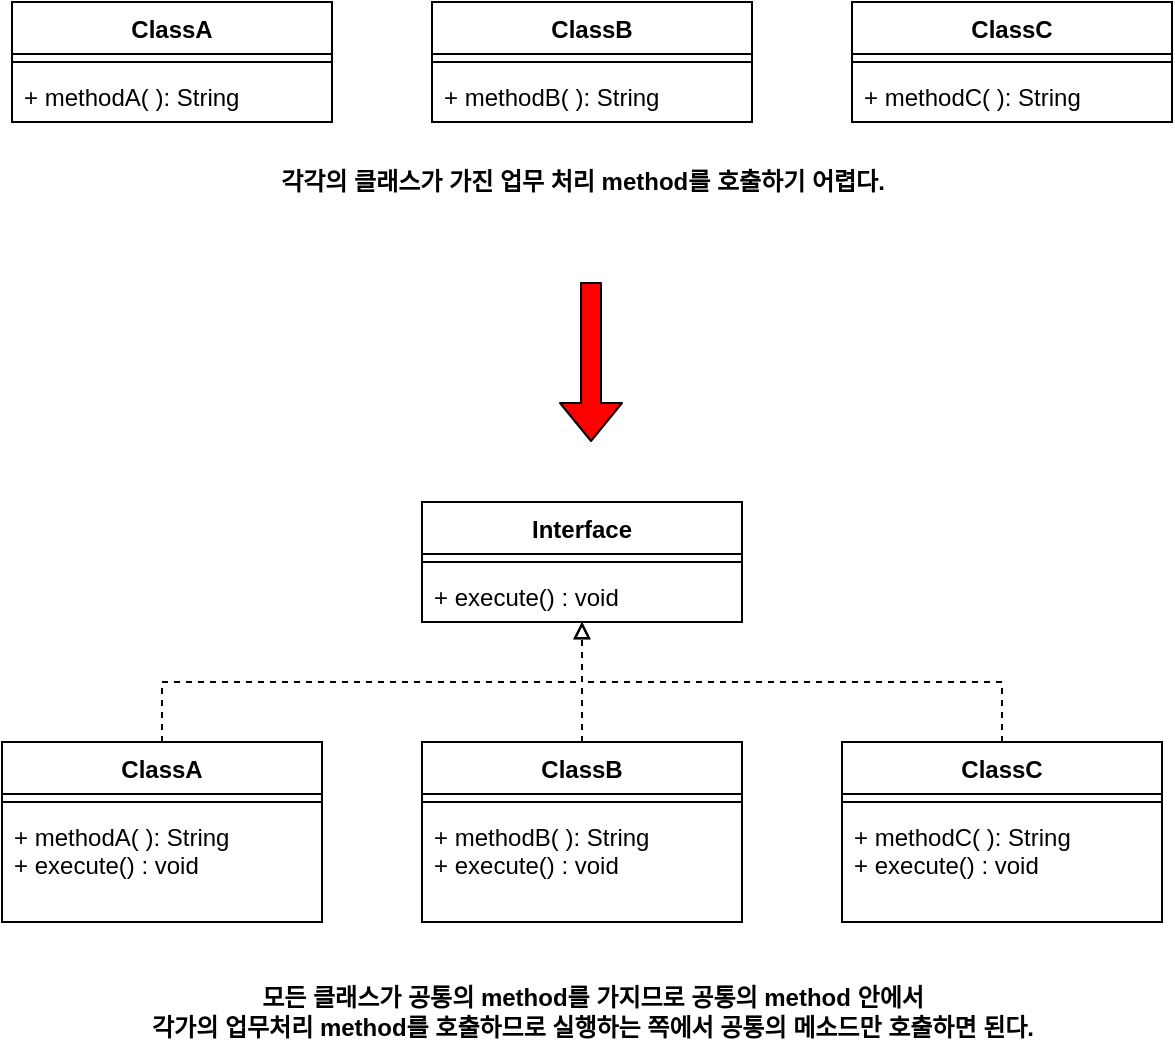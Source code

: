 <mxfile version="14.7.3" type="github">
  <diagram id="C5RBs43oDa-KdzZeNtuy" name="Page-1">
    <mxGraphModel dx="1004" dy="752" grid="1" gridSize="10" guides="1" tooltips="1" connect="1" arrows="1" fold="1" page="1" pageScale="1" pageWidth="827" pageHeight="1169" math="0" shadow="0">
      <root>
        <mxCell id="WIyWlLk6GJQsqaUBKTNV-0" />
        <mxCell id="WIyWlLk6GJQsqaUBKTNV-1" parent="WIyWlLk6GJQsqaUBKTNV-0" />
        <mxCell id="iYUgRoqIArH-IEhhzyDC-0" value="ClassA" style="swimlane;fontStyle=1;align=center;verticalAlign=top;childLayout=stackLayout;horizontal=1;startSize=26;horizontalStack=0;resizeParent=1;resizeParentMax=0;resizeLast=0;collapsible=1;marginBottom=0;" vertex="1" parent="WIyWlLk6GJQsqaUBKTNV-1">
          <mxGeometry x="110" y="190" width="160" height="60" as="geometry" />
        </mxCell>
        <mxCell id="iYUgRoqIArH-IEhhzyDC-2" value="" style="line;strokeWidth=1;fillColor=none;align=left;verticalAlign=middle;spacingTop=-1;spacingLeft=3;spacingRight=3;rotatable=0;labelPosition=right;points=[];portConstraint=eastwest;" vertex="1" parent="iYUgRoqIArH-IEhhzyDC-0">
          <mxGeometry y="26" width="160" height="8" as="geometry" />
        </mxCell>
        <mxCell id="iYUgRoqIArH-IEhhzyDC-3" value="+ methodA( ): String" style="text;strokeColor=none;fillColor=none;align=left;verticalAlign=top;spacingLeft=4;spacingRight=4;overflow=hidden;rotatable=0;points=[[0,0.5],[1,0.5]];portConstraint=eastwest;" vertex="1" parent="iYUgRoqIArH-IEhhzyDC-0">
          <mxGeometry y="34" width="160" height="26" as="geometry" />
        </mxCell>
        <mxCell id="iYUgRoqIArH-IEhhzyDC-4" value="ClassB" style="swimlane;fontStyle=1;align=center;verticalAlign=top;childLayout=stackLayout;horizontal=1;startSize=26;horizontalStack=0;resizeParent=1;resizeParentMax=0;resizeLast=0;collapsible=1;marginBottom=0;" vertex="1" parent="WIyWlLk6GJQsqaUBKTNV-1">
          <mxGeometry x="320" y="190" width="160" height="60" as="geometry" />
        </mxCell>
        <mxCell id="iYUgRoqIArH-IEhhzyDC-5" value="" style="line;strokeWidth=1;fillColor=none;align=left;verticalAlign=middle;spacingTop=-1;spacingLeft=3;spacingRight=3;rotatable=0;labelPosition=right;points=[];portConstraint=eastwest;" vertex="1" parent="iYUgRoqIArH-IEhhzyDC-4">
          <mxGeometry y="26" width="160" height="8" as="geometry" />
        </mxCell>
        <mxCell id="iYUgRoqIArH-IEhhzyDC-6" value="+ methodB( ): String" style="text;strokeColor=none;fillColor=none;align=left;verticalAlign=top;spacingLeft=4;spacingRight=4;overflow=hidden;rotatable=0;points=[[0,0.5],[1,0.5]];portConstraint=eastwest;" vertex="1" parent="iYUgRoqIArH-IEhhzyDC-4">
          <mxGeometry y="34" width="160" height="26" as="geometry" />
        </mxCell>
        <mxCell id="iYUgRoqIArH-IEhhzyDC-7" value="ClassC" style="swimlane;fontStyle=1;align=center;verticalAlign=top;childLayout=stackLayout;horizontal=1;startSize=26;horizontalStack=0;resizeParent=1;resizeParentMax=0;resizeLast=0;collapsible=1;marginBottom=0;" vertex="1" parent="WIyWlLk6GJQsqaUBKTNV-1">
          <mxGeometry x="530" y="190" width="160" height="60" as="geometry" />
        </mxCell>
        <mxCell id="iYUgRoqIArH-IEhhzyDC-8" value="" style="line;strokeWidth=1;fillColor=none;align=left;verticalAlign=middle;spacingTop=-1;spacingLeft=3;spacingRight=3;rotatable=0;labelPosition=right;points=[];portConstraint=eastwest;" vertex="1" parent="iYUgRoqIArH-IEhhzyDC-7">
          <mxGeometry y="26" width="160" height="8" as="geometry" />
        </mxCell>
        <mxCell id="iYUgRoqIArH-IEhhzyDC-9" value="+ methodC( ): String" style="text;strokeColor=none;fillColor=none;align=left;verticalAlign=top;spacingLeft=4;spacingRight=4;overflow=hidden;rotatable=0;points=[[0,0.5],[1,0.5]];portConstraint=eastwest;" vertex="1" parent="iYUgRoqIArH-IEhhzyDC-7">
          <mxGeometry y="34" width="160" height="26" as="geometry" />
        </mxCell>
        <mxCell id="iYUgRoqIArH-IEhhzyDC-10" value="각각의 클래스가 가진 업무 처리 method를 호출하기 어렵다." style="text;html=1;align=center;verticalAlign=middle;resizable=0;points=[];autosize=1;strokeColor=none;fontStyle=1" vertex="1" parent="WIyWlLk6GJQsqaUBKTNV-1">
          <mxGeometry x="225" y="270" width="340" height="20" as="geometry" />
        </mxCell>
        <mxCell id="iYUgRoqIArH-IEhhzyDC-26" style="edgeStyle=orthogonalEdgeStyle;rounded=0;orthogonalLoop=1;jettySize=auto;html=1;exitX=0.5;exitY=0;exitDx=0;exitDy=0;dashed=1;endFill=0;endArrow=block;" edge="1" parent="WIyWlLk6GJQsqaUBKTNV-1" source="iYUgRoqIArH-IEhhzyDC-11" target="iYUgRoqIArH-IEhhzyDC-20">
          <mxGeometry relative="1" as="geometry" />
        </mxCell>
        <mxCell id="iYUgRoqIArH-IEhhzyDC-11" value="ClassA" style="swimlane;fontStyle=1;align=center;verticalAlign=top;childLayout=stackLayout;horizontal=1;startSize=26;horizontalStack=0;resizeParent=1;resizeParentMax=0;resizeLast=0;collapsible=1;marginBottom=0;" vertex="1" parent="WIyWlLk6GJQsqaUBKTNV-1">
          <mxGeometry x="105" y="560" width="160" height="90" as="geometry" />
        </mxCell>
        <mxCell id="iYUgRoqIArH-IEhhzyDC-12" value="" style="line;strokeWidth=1;fillColor=none;align=left;verticalAlign=middle;spacingTop=-1;spacingLeft=3;spacingRight=3;rotatable=0;labelPosition=right;points=[];portConstraint=eastwest;" vertex="1" parent="iYUgRoqIArH-IEhhzyDC-11">
          <mxGeometry y="26" width="160" height="8" as="geometry" />
        </mxCell>
        <mxCell id="iYUgRoqIArH-IEhhzyDC-13" value="+ methodA( ): String&#xa;+ execute() : void&#xa;" style="text;strokeColor=none;fillColor=none;align=left;verticalAlign=top;spacingLeft=4;spacingRight=4;overflow=hidden;rotatable=0;points=[[0,0.5],[1,0.5]];portConstraint=eastwest;" vertex="1" parent="iYUgRoqIArH-IEhhzyDC-11">
          <mxGeometry y="34" width="160" height="56" as="geometry" />
        </mxCell>
        <mxCell id="iYUgRoqIArH-IEhhzyDC-25" style="edgeStyle=orthogonalEdgeStyle;rounded=0;orthogonalLoop=1;jettySize=auto;html=1;exitX=0.5;exitY=0;exitDx=0;exitDy=0;dashed=1;endFill=0;endArrow=block;" edge="1" parent="WIyWlLk6GJQsqaUBKTNV-1" source="iYUgRoqIArH-IEhhzyDC-14" target="iYUgRoqIArH-IEhhzyDC-20">
          <mxGeometry relative="1" as="geometry" />
        </mxCell>
        <mxCell id="iYUgRoqIArH-IEhhzyDC-14" value="ClassB" style="swimlane;fontStyle=1;align=center;verticalAlign=top;childLayout=stackLayout;horizontal=1;startSize=26;horizontalStack=0;resizeParent=1;resizeParentMax=0;resizeLast=0;collapsible=1;marginBottom=0;" vertex="1" parent="WIyWlLk6GJQsqaUBKTNV-1">
          <mxGeometry x="315" y="560" width="160" height="90" as="geometry" />
        </mxCell>
        <mxCell id="iYUgRoqIArH-IEhhzyDC-15" value="" style="line;strokeWidth=1;fillColor=none;align=left;verticalAlign=middle;spacingTop=-1;spacingLeft=3;spacingRight=3;rotatable=0;labelPosition=right;points=[];portConstraint=eastwest;" vertex="1" parent="iYUgRoqIArH-IEhhzyDC-14">
          <mxGeometry y="26" width="160" height="8" as="geometry" />
        </mxCell>
        <mxCell id="iYUgRoqIArH-IEhhzyDC-16" value="+ methodB( ): String&#xa;+ execute() : void" style="text;strokeColor=none;fillColor=none;align=left;verticalAlign=top;spacingLeft=4;spacingRight=4;overflow=hidden;rotatable=0;points=[[0,0.5],[1,0.5]];portConstraint=eastwest;" vertex="1" parent="iYUgRoqIArH-IEhhzyDC-14">
          <mxGeometry y="34" width="160" height="56" as="geometry" />
        </mxCell>
        <mxCell id="iYUgRoqIArH-IEhhzyDC-27" style="edgeStyle=orthogonalEdgeStyle;rounded=0;orthogonalLoop=1;jettySize=auto;html=1;exitX=0.5;exitY=0;exitDx=0;exitDy=0;dashed=1;endArrow=block;endFill=0;" edge="1" parent="WIyWlLk6GJQsqaUBKTNV-1" source="iYUgRoqIArH-IEhhzyDC-17" target="iYUgRoqIArH-IEhhzyDC-20">
          <mxGeometry relative="1" as="geometry" />
        </mxCell>
        <mxCell id="iYUgRoqIArH-IEhhzyDC-17" value="ClassC" style="swimlane;fontStyle=1;align=center;verticalAlign=top;childLayout=stackLayout;horizontal=1;startSize=26;horizontalStack=0;resizeParent=1;resizeParentMax=0;resizeLast=0;collapsible=1;marginBottom=0;" vertex="1" parent="WIyWlLk6GJQsqaUBKTNV-1">
          <mxGeometry x="525" y="560" width="160" height="90" as="geometry" />
        </mxCell>
        <mxCell id="iYUgRoqIArH-IEhhzyDC-18" value="" style="line;strokeWidth=1;fillColor=none;align=left;verticalAlign=middle;spacingTop=-1;spacingLeft=3;spacingRight=3;rotatable=0;labelPosition=right;points=[];portConstraint=eastwest;" vertex="1" parent="iYUgRoqIArH-IEhhzyDC-17">
          <mxGeometry y="26" width="160" height="8" as="geometry" />
        </mxCell>
        <mxCell id="iYUgRoqIArH-IEhhzyDC-19" value="+ methodC( ): String&#xa;+ execute() : void" style="text;strokeColor=none;fillColor=none;align=left;verticalAlign=top;spacingLeft=4;spacingRight=4;overflow=hidden;rotatable=0;points=[[0,0.5],[1,0.5]];portConstraint=eastwest;" vertex="1" parent="iYUgRoqIArH-IEhhzyDC-17">
          <mxGeometry y="34" width="160" height="56" as="geometry" />
        </mxCell>
        <mxCell id="iYUgRoqIArH-IEhhzyDC-20" value="Interface" style="swimlane;fontStyle=1;align=center;verticalAlign=top;childLayout=stackLayout;horizontal=1;startSize=26;horizontalStack=0;resizeParent=1;resizeParentMax=0;resizeLast=0;collapsible=1;marginBottom=0;" vertex="1" parent="WIyWlLk6GJQsqaUBKTNV-1">
          <mxGeometry x="315" y="440" width="160" height="60" as="geometry" />
        </mxCell>
        <mxCell id="iYUgRoqIArH-IEhhzyDC-22" value="" style="line;strokeWidth=1;fillColor=none;align=left;verticalAlign=middle;spacingTop=-1;spacingLeft=3;spacingRight=3;rotatable=0;labelPosition=right;points=[];portConstraint=eastwest;" vertex="1" parent="iYUgRoqIArH-IEhhzyDC-20">
          <mxGeometry y="26" width="160" height="8" as="geometry" />
        </mxCell>
        <mxCell id="iYUgRoqIArH-IEhhzyDC-23" value="+ execute() : void" style="text;strokeColor=none;fillColor=none;align=left;verticalAlign=top;spacingLeft=4;spacingRight=4;overflow=hidden;rotatable=0;points=[[0,0.5],[1,0.5]];portConstraint=eastwest;" vertex="1" parent="iYUgRoqIArH-IEhhzyDC-20">
          <mxGeometry y="34" width="160" height="26" as="geometry" />
        </mxCell>
        <mxCell id="iYUgRoqIArH-IEhhzyDC-28" value="" style="shape=flexArrow;endArrow=classic;html=1;fillColor=#FF0000;" edge="1" parent="WIyWlLk6GJQsqaUBKTNV-1">
          <mxGeometry width="50" height="50" relative="1" as="geometry">
            <mxPoint x="399.5" y="330" as="sourcePoint" />
            <mxPoint x="399.5" y="410" as="targetPoint" />
          </mxGeometry>
        </mxCell>
        <mxCell id="iYUgRoqIArH-IEhhzyDC-29" value="모든 클래스가 공통의 method를 가지므로 공통의 method 안에서&lt;br&gt;각가의 업무처리 method를 호출하므로 실행하는 쪽에서 공통의 메소드만 호출하면 된다." style="text;html=1;align=center;verticalAlign=middle;resizable=0;points=[];autosize=1;strokeColor=none;fontStyle=1" vertex="1" parent="WIyWlLk6GJQsqaUBKTNV-1">
          <mxGeometry x="155" y="680" width="490" height="30" as="geometry" />
        </mxCell>
      </root>
    </mxGraphModel>
  </diagram>
</mxfile>

